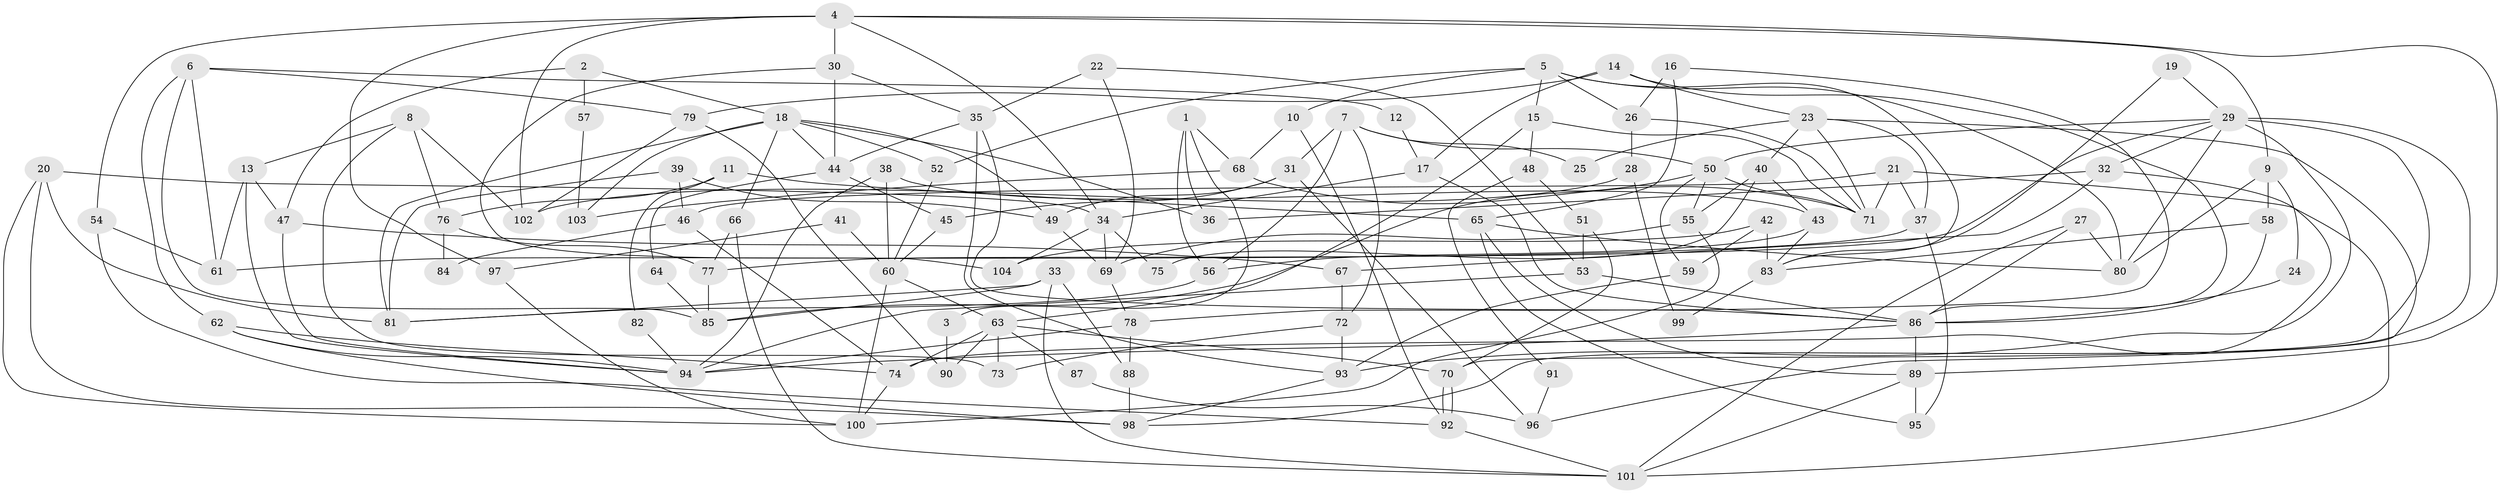 // Generated by graph-tools (version 1.1) at 2025/15/03/09/25 04:15:09]
// undirected, 104 vertices, 208 edges
graph export_dot {
graph [start="1"]
  node [color=gray90,style=filled];
  1;
  2;
  3;
  4;
  5;
  6;
  7;
  8;
  9;
  10;
  11;
  12;
  13;
  14;
  15;
  16;
  17;
  18;
  19;
  20;
  21;
  22;
  23;
  24;
  25;
  26;
  27;
  28;
  29;
  30;
  31;
  32;
  33;
  34;
  35;
  36;
  37;
  38;
  39;
  40;
  41;
  42;
  43;
  44;
  45;
  46;
  47;
  48;
  49;
  50;
  51;
  52;
  53;
  54;
  55;
  56;
  57;
  58;
  59;
  60;
  61;
  62;
  63;
  64;
  65;
  66;
  67;
  68;
  69;
  70;
  71;
  72;
  73;
  74;
  75;
  76;
  77;
  78;
  79;
  80;
  81;
  82;
  83;
  84;
  85;
  86;
  87;
  88;
  89;
  90;
  91;
  92;
  93;
  94;
  95;
  96;
  97;
  98;
  99;
  100;
  101;
  102;
  103;
  104;
  1 -- 36;
  1 -- 56;
  1 -- 3;
  1 -- 68;
  2 -- 18;
  2 -- 47;
  2 -- 57;
  3 -- 90;
  4 -- 89;
  4 -- 34;
  4 -- 9;
  4 -- 30;
  4 -- 54;
  4 -- 97;
  4 -- 102;
  5 -- 80;
  5 -- 83;
  5 -- 10;
  5 -- 15;
  5 -- 26;
  5 -- 52;
  6 -- 85;
  6 -- 61;
  6 -- 12;
  6 -- 62;
  6 -- 79;
  7 -- 72;
  7 -- 50;
  7 -- 25;
  7 -- 31;
  7 -- 56;
  8 -- 102;
  8 -- 73;
  8 -- 13;
  8 -- 76;
  9 -- 58;
  9 -- 24;
  9 -- 80;
  10 -- 68;
  10 -- 92;
  11 -- 76;
  11 -- 65;
  11 -- 82;
  12 -- 17;
  13 -- 61;
  13 -- 47;
  13 -- 94;
  14 -- 86;
  14 -- 17;
  14 -- 23;
  14 -- 79;
  15 -- 71;
  15 -- 48;
  15 -- 63;
  16 -- 26;
  16 -- 65;
  16 -- 78;
  17 -- 34;
  17 -- 86;
  18 -- 52;
  18 -- 49;
  18 -- 36;
  18 -- 44;
  18 -- 66;
  18 -- 81;
  18 -- 103;
  19 -- 29;
  19 -- 83;
  20 -- 98;
  20 -- 100;
  20 -- 34;
  20 -- 81;
  21 -- 101;
  21 -- 71;
  21 -- 37;
  21 -- 46;
  22 -- 69;
  22 -- 53;
  22 -- 35;
  23 -- 40;
  23 -- 25;
  23 -- 37;
  23 -- 71;
  23 -- 96;
  24 -- 86;
  26 -- 71;
  26 -- 28;
  27 -- 101;
  27 -- 86;
  27 -- 80;
  28 -- 102;
  28 -- 99;
  29 -- 93;
  29 -- 80;
  29 -- 32;
  29 -- 50;
  29 -- 70;
  29 -- 77;
  29 -- 98;
  30 -- 44;
  30 -- 35;
  30 -- 104;
  31 -- 45;
  31 -- 49;
  31 -- 96;
  32 -- 74;
  32 -- 36;
  32 -- 67;
  33 -- 81;
  33 -- 88;
  33 -- 85;
  33 -- 101;
  34 -- 69;
  34 -- 75;
  34 -- 104;
  35 -- 44;
  35 -- 86;
  35 -- 93;
  37 -- 61;
  37 -- 95;
  38 -- 60;
  38 -- 94;
  38 -- 43;
  39 -- 46;
  39 -- 81;
  39 -- 49;
  40 -- 55;
  40 -- 43;
  40 -- 75;
  41 -- 97;
  41 -- 60;
  42 -- 104;
  42 -- 59;
  42 -- 83;
  43 -- 56;
  43 -- 83;
  44 -- 45;
  44 -- 64;
  45 -- 60;
  46 -- 74;
  46 -- 84;
  47 -- 94;
  47 -- 67;
  48 -- 51;
  48 -- 91;
  49 -- 69;
  50 -- 85;
  50 -- 55;
  50 -- 59;
  50 -- 71;
  51 -- 70;
  51 -- 53;
  52 -- 60;
  53 -- 86;
  53 -- 94;
  54 -- 92;
  54 -- 61;
  55 -- 69;
  55 -- 100;
  56 -- 81;
  57 -- 103;
  58 -- 86;
  58 -- 83;
  59 -- 93;
  60 -- 100;
  60 -- 63;
  62 -- 94;
  62 -- 74;
  62 -- 98;
  63 -- 70;
  63 -- 73;
  63 -- 74;
  63 -- 87;
  63 -- 90;
  64 -- 85;
  65 -- 80;
  65 -- 95;
  65 -- 89;
  66 -- 101;
  66 -- 77;
  67 -- 72;
  68 -- 71;
  68 -- 103;
  69 -- 78;
  70 -- 92;
  70 -- 92;
  72 -- 93;
  72 -- 73;
  74 -- 100;
  76 -- 77;
  76 -- 84;
  77 -- 85;
  78 -- 94;
  78 -- 88;
  79 -- 90;
  79 -- 102;
  82 -- 94;
  83 -- 99;
  86 -- 89;
  86 -- 94;
  87 -- 96;
  88 -- 98;
  89 -- 101;
  89 -- 95;
  91 -- 96;
  92 -- 101;
  93 -- 98;
  97 -- 100;
}
